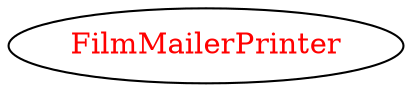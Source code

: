 digraph dependencyGraph {
 concentrate=true;
 ranksep="2.0";
 rankdir="LR"; 
 splines="ortho";
"FilmMailerPrinter" [fontcolor="red"];
}